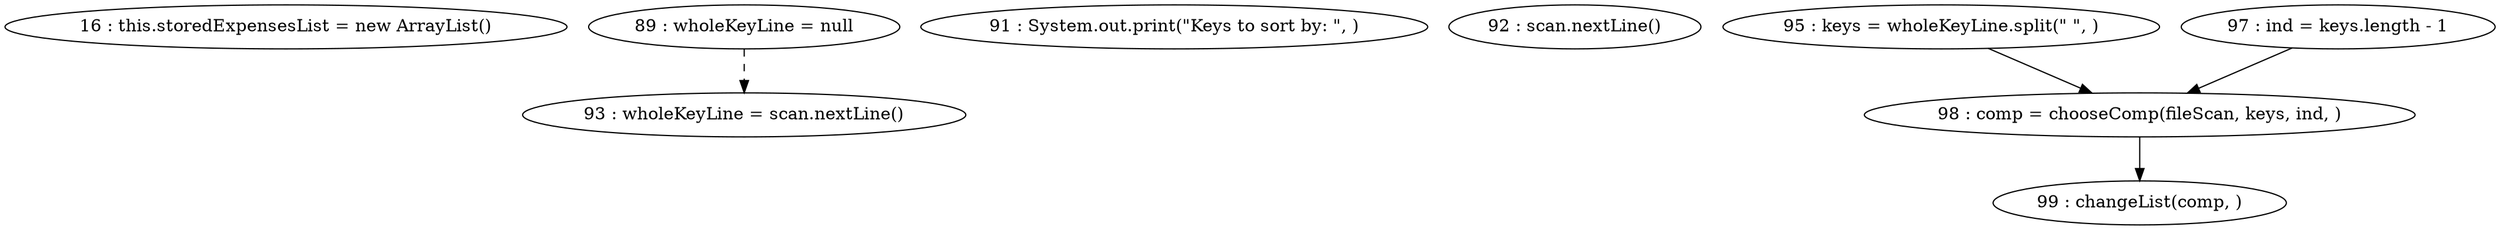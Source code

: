 digraph G {
"16 : this.storedExpensesList = new ArrayList()"
"89 : wholeKeyLine = null"
"89 : wholeKeyLine = null" -> "93 : wholeKeyLine = scan.nextLine()" [style=dashed]
"91 : System.out.print(\"Keys to sort by: \", )"
"92 : scan.nextLine()"
"93 : wholeKeyLine = scan.nextLine()"
"95 : keys = wholeKeyLine.split(\" \", )"
"95 : keys = wholeKeyLine.split(\" \", )" -> "98 : comp = chooseComp(fileScan, keys, ind, )"
"97 : ind = keys.length - 1"
"97 : ind = keys.length - 1" -> "98 : comp = chooseComp(fileScan, keys, ind, )"
"98 : comp = chooseComp(fileScan, keys, ind, )"
"98 : comp = chooseComp(fileScan, keys, ind, )" -> "99 : changeList(comp, )"
"99 : changeList(comp, )"
}